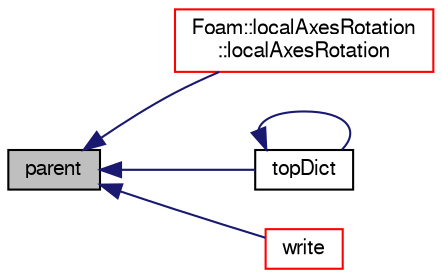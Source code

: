 digraph "parent"
{
  bgcolor="transparent";
  edge [fontname="FreeSans",fontsize="10",labelfontname="FreeSans",labelfontsize="10"];
  node [fontname="FreeSans",fontsize="10",shape=record];
  rankdir="LR";
  Node4467 [label="parent",height=0.2,width=0.4,color="black", fillcolor="grey75", style="filled", fontcolor="black"];
  Node4467 -> Node4468 [dir="back",color="midnightblue",fontsize="10",style="solid",fontname="FreeSans"];
  Node4468 [label="Foam::localAxesRotation\l::localAxesRotation",height=0.2,width=0.4,color="red",URL="$a25002.html#aea543d2ce2d0a351112dea349d27cbee",tooltip="Construct from dictionary and objectRegistry. "];
  Node4467 -> Node4471 [dir="back",color="midnightblue",fontsize="10",style="solid",fontname="FreeSans"];
  Node4471 [label="topDict",height=0.2,width=0.4,color="black",URL="$a26014.html#a3cc85851015c71ef8d3eb464c44242cb",tooltip="Return the top of the tree. "];
  Node4471 -> Node4471 [dir="back",color="midnightblue",fontsize="10",style="solid",fontname="FreeSans"];
  Node4467 -> Node4472 [dir="back",color="midnightblue",fontsize="10",style="solid",fontname="FreeSans"];
  Node4472 [label="write",height=0.2,width=0.4,color="red",URL="$a26014.html#a88f27121631c7efb7153e9bf16759345",tooltip="Write dictionary, normally with sub-dictionary formatting. "];
}
